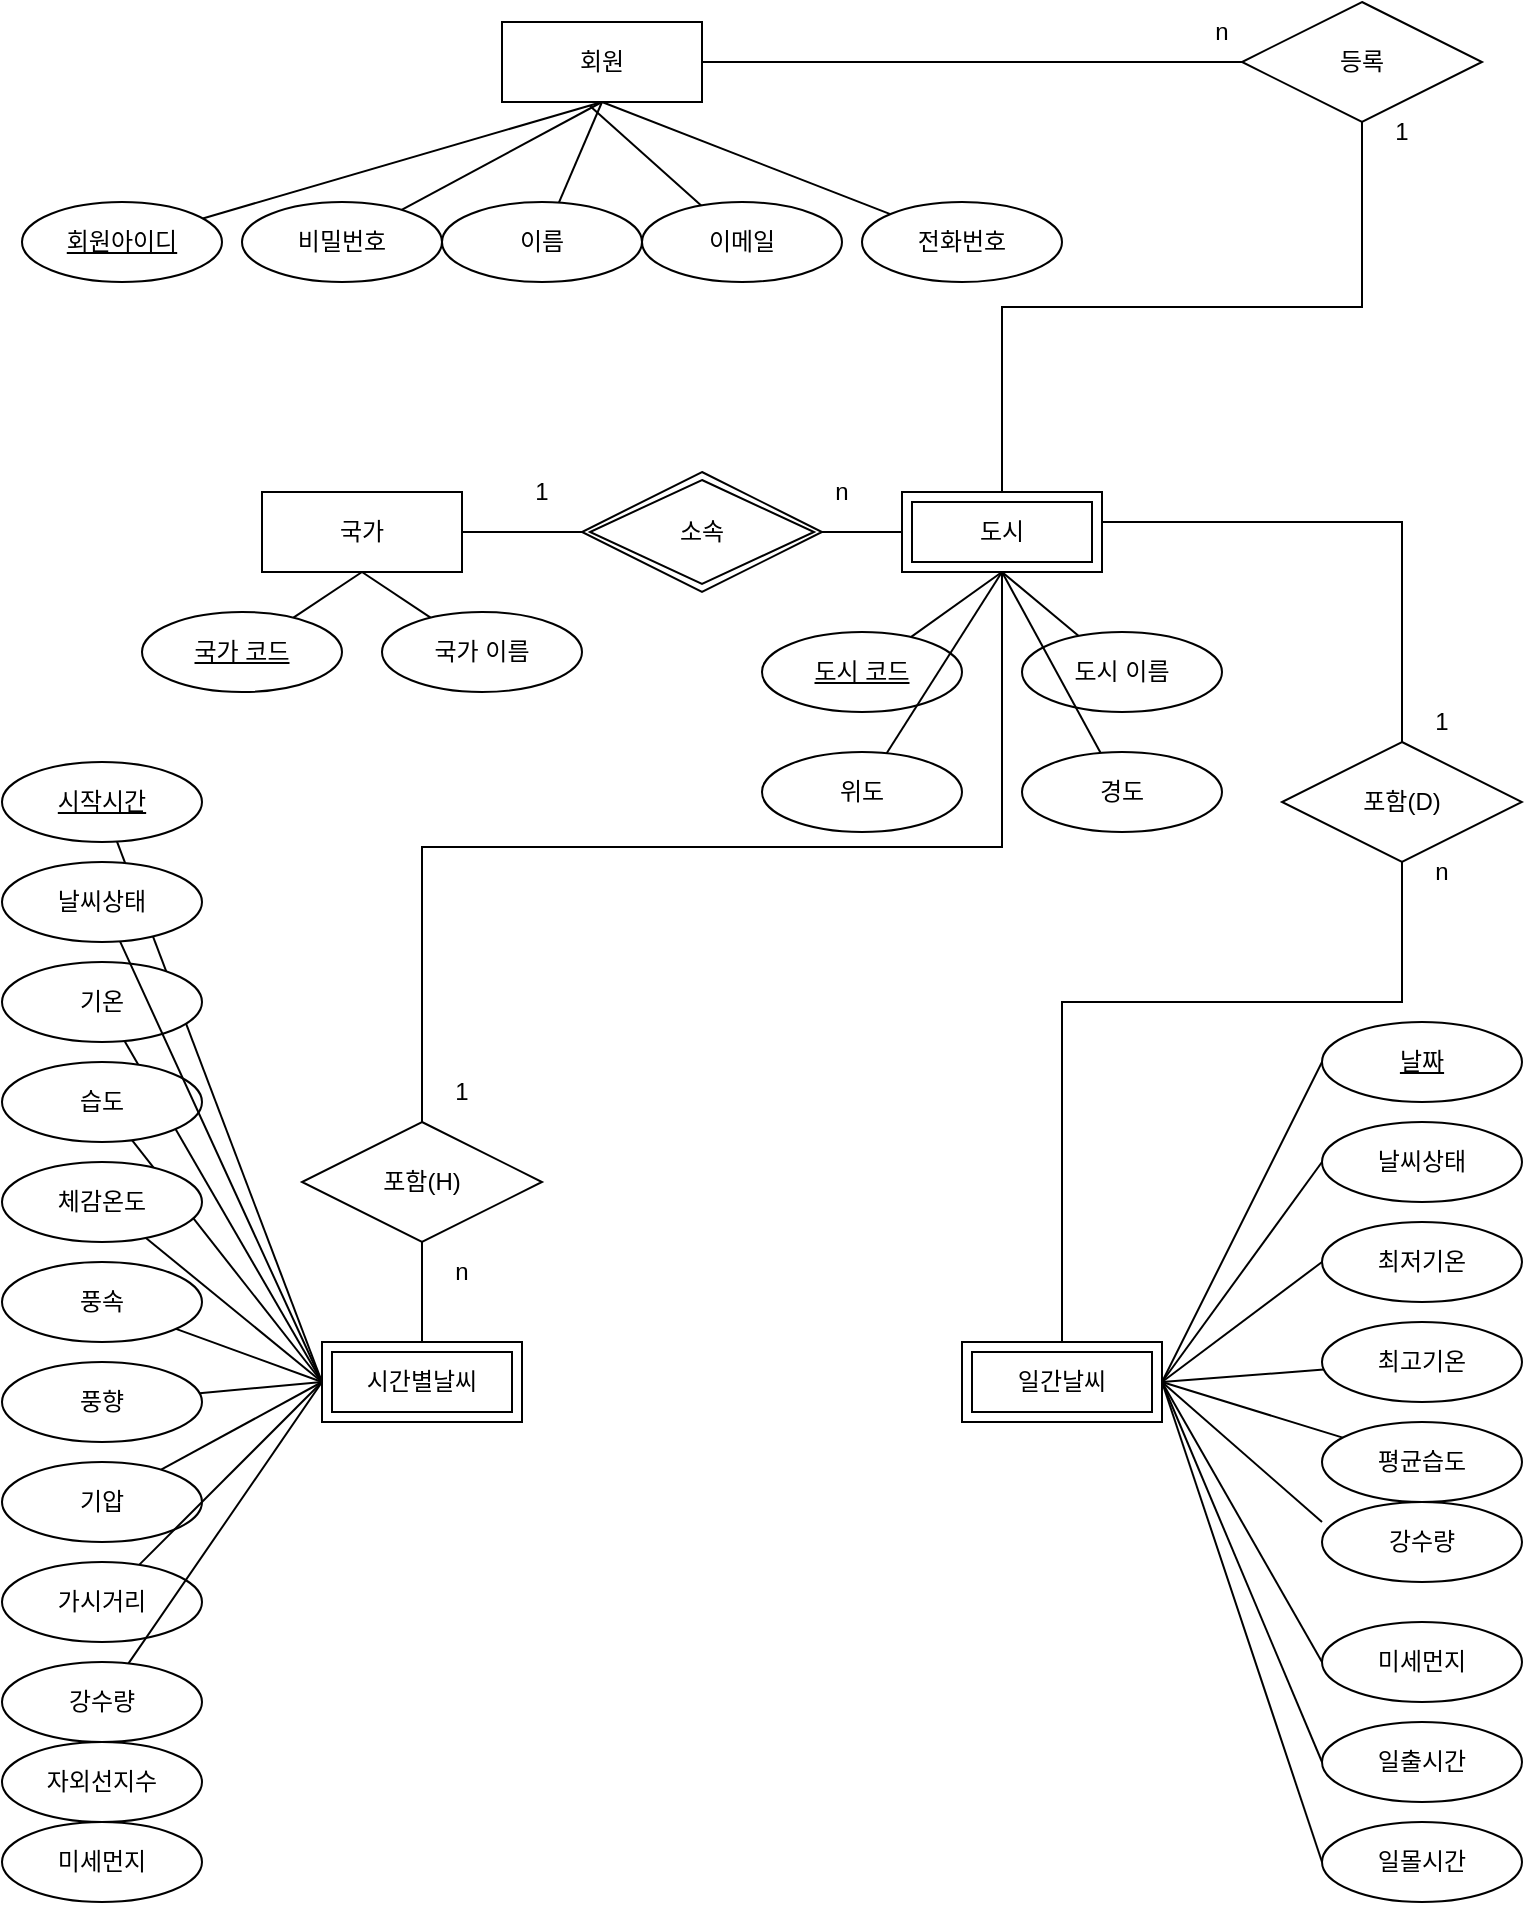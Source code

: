 <mxfile version="18.1.1" type="github">
  <diagram id="R2lEEEUBdFMjLlhIrx00" name="Page-1">
    <mxGraphModel dx="1252" dy="674" grid="1" gridSize="10" guides="1" tooltips="1" connect="1" arrows="1" fold="1" page="1" pageScale="1" pageWidth="850" pageHeight="1100" math="0" shadow="0" extFonts="Permanent Marker^https://fonts.googleapis.com/css?family=Permanent+Marker">
      <root>
        <mxCell id="0" />
        <mxCell id="1" parent="0" />
        <mxCell id="DNe0UOwhw_iVBu4ZQgte-1" value="회원" style="whiteSpace=wrap;html=1;align=center;" parent="1" vertex="1">
          <mxGeometry x="300" y="130" width="100" height="40" as="geometry" />
        </mxCell>
        <mxCell id="DNe0UOwhw_iVBu4ZQgte-2" value="국가" style="whiteSpace=wrap;html=1;align=center;" parent="1" vertex="1">
          <mxGeometry x="180" y="365" width="100" height="40" as="geometry" />
        </mxCell>
        <mxCell id="DNe0UOwhw_iVBu4ZQgte-13" style="edgeStyle=none;rounded=0;orthogonalLoop=1;jettySize=auto;html=1;entryX=0.5;entryY=1;entryDx=0;entryDy=0;endArrow=none;endFill=0;" parent="1" source="DNe0UOwhw_iVBu4ZQgte-7" target="DNe0UOwhw_iVBu4ZQgte-1" edge="1">
          <mxGeometry relative="1" as="geometry" />
        </mxCell>
        <mxCell id="DNe0UOwhw_iVBu4ZQgte-7" value="회원아이디" style="ellipse;whiteSpace=wrap;html=1;align=center;fontStyle=4;" parent="1" vertex="1">
          <mxGeometry x="60" y="220" width="100" height="40" as="geometry" />
        </mxCell>
        <mxCell id="DNe0UOwhw_iVBu4ZQgte-14" style="edgeStyle=none;rounded=0;orthogonalLoop=1;jettySize=auto;html=1;entryX=0.5;entryY=1;entryDx=0;entryDy=0;endArrow=none;endFill=0;" parent="1" source="DNe0UOwhw_iVBu4ZQgte-8" target="DNe0UOwhw_iVBu4ZQgte-1" edge="1">
          <mxGeometry relative="1" as="geometry" />
        </mxCell>
        <mxCell id="DNe0UOwhw_iVBu4ZQgte-8" value="이름" style="ellipse;whiteSpace=wrap;html=1;align=center;" parent="1" vertex="1">
          <mxGeometry x="270" y="220" width="100" height="40" as="geometry" />
        </mxCell>
        <mxCell id="DNe0UOwhw_iVBu4ZQgte-15" style="edgeStyle=none;rounded=0;orthogonalLoop=1;jettySize=auto;html=1;entryX=0.44;entryY=1.05;entryDx=0;entryDy=0;entryPerimeter=0;endArrow=none;endFill=0;" parent="1" source="DNe0UOwhw_iVBu4ZQgte-9" target="DNe0UOwhw_iVBu4ZQgte-1" edge="1">
          <mxGeometry relative="1" as="geometry" />
        </mxCell>
        <mxCell id="DNe0UOwhw_iVBu4ZQgte-9" value="이메일" style="ellipse;whiteSpace=wrap;html=1;align=center;" parent="1" vertex="1">
          <mxGeometry x="370" y="220" width="100" height="40" as="geometry" />
        </mxCell>
        <mxCell id="DNe0UOwhw_iVBu4ZQgte-16" style="edgeStyle=none;rounded=0;orthogonalLoop=1;jettySize=auto;html=1;entryX=0.5;entryY=1;entryDx=0;entryDy=0;endArrow=none;endFill=0;" parent="1" source="DNe0UOwhw_iVBu4ZQgte-10" target="DNe0UOwhw_iVBu4ZQgte-1" edge="1">
          <mxGeometry relative="1" as="geometry" />
        </mxCell>
        <mxCell id="DNe0UOwhw_iVBu4ZQgte-10" value="전화번호" style="ellipse;whiteSpace=wrap;html=1;align=center;" parent="1" vertex="1">
          <mxGeometry x="480" y="220" width="100" height="40" as="geometry" />
        </mxCell>
        <mxCell id="DNe0UOwhw_iVBu4ZQgte-29" style="edgeStyle=none;rounded=0;orthogonalLoop=1;jettySize=auto;html=1;entryX=0.5;entryY=1;entryDx=0;entryDy=0;endArrow=none;endFill=0;" parent="1" source="DNe0UOwhw_iVBu4ZQgte-18" target="DNe0UOwhw_iVBu4ZQgte-26" edge="1">
          <mxGeometry relative="1" as="geometry" />
        </mxCell>
        <mxCell id="DNe0UOwhw_iVBu4ZQgte-18" value="도시 이름" style="ellipse;whiteSpace=wrap;html=1;align=center;" parent="1" vertex="1">
          <mxGeometry x="560" y="435" width="100" height="40" as="geometry" />
        </mxCell>
        <mxCell id="DNe0UOwhw_iVBu4ZQgte-28" style="edgeStyle=none;rounded=0;orthogonalLoop=1;jettySize=auto;html=1;entryX=0.5;entryY=1;entryDx=0;entryDy=0;endArrow=none;endFill=0;" parent="1" source="DNe0UOwhw_iVBu4ZQgte-19" target="DNe0UOwhw_iVBu4ZQgte-26" edge="1">
          <mxGeometry relative="1" as="geometry" />
        </mxCell>
        <mxCell id="DNe0UOwhw_iVBu4ZQgte-19" value="도시 코드" style="ellipse;whiteSpace=wrap;html=1;align=center;fontStyle=4;" parent="1" vertex="1">
          <mxGeometry x="430" y="435" width="100" height="40" as="geometry" />
        </mxCell>
        <mxCell id="DNe0UOwhw_iVBu4ZQgte-22" style="edgeStyle=none;rounded=0;orthogonalLoop=1;jettySize=auto;html=1;entryX=0.5;entryY=1;entryDx=0;entryDy=0;endArrow=none;endFill=0;" parent="1" source="DNe0UOwhw_iVBu4ZQgte-20" target="DNe0UOwhw_iVBu4ZQgte-2" edge="1">
          <mxGeometry relative="1" as="geometry" />
        </mxCell>
        <mxCell id="DNe0UOwhw_iVBu4ZQgte-20" value="국가 코드" style="ellipse;whiteSpace=wrap;html=1;align=center;fontStyle=4;" parent="1" vertex="1">
          <mxGeometry x="120" y="425" width="100" height="40" as="geometry" />
        </mxCell>
        <mxCell id="DNe0UOwhw_iVBu4ZQgte-23" style="edgeStyle=none;rounded=0;orthogonalLoop=1;jettySize=auto;html=1;entryX=0.5;entryY=1;entryDx=0;entryDy=0;endArrow=none;endFill=0;" parent="1" source="DNe0UOwhw_iVBu4ZQgte-21" target="DNe0UOwhw_iVBu4ZQgte-2" edge="1">
          <mxGeometry relative="1" as="geometry" />
        </mxCell>
        <mxCell id="DNe0UOwhw_iVBu4ZQgte-21" value="국가 이름" style="ellipse;whiteSpace=wrap;html=1;align=center;" parent="1" vertex="1">
          <mxGeometry x="240" y="425" width="100" height="40" as="geometry" />
        </mxCell>
        <mxCell id="DNe0UOwhw_iVBu4ZQgte-26" value="도시" style="shape=ext;margin=3;double=1;whiteSpace=wrap;html=1;align=center;" parent="1" vertex="1">
          <mxGeometry x="500" y="365" width="100" height="40" as="geometry" />
        </mxCell>
        <mxCell id="DNe0UOwhw_iVBu4ZQgte-35" value="" style="endArrow=none;html=1;rounded=0;exitX=1;exitY=0.5;exitDx=0;exitDy=0;" parent="1" source="DNe0UOwhw_iVBu4ZQgte-2" edge="1">
          <mxGeometry width="50" height="50" relative="1" as="geometry">
            <mxPoint x="280" y="325" as="sourcePoint" />
            <mxPoint x="340" y="385" as="targetPoint" />
          </mxGeometry>
        </mxCell>
        <mxCell id="DNe0UOwhw_iVBu4ZQgte-36" value="" style="endArrow=none;html=1;rounded=0;exitX=1;exitY=0.5;exitDx=0;exitDy=0;entryX=0;entryY=0.5;entryDx=0;entryDy=0;" parent="1" target="DNe0UOwhw_iVBu4ZQgte-26" edge="1">
          <mxGeometry width="50" height="50" relative="1" as="geometry">
            <mxPoint x="460" y="385" as="sourcePoint" />
            <mxPoint x="480" y="415" as="targetPoint" />
          </mxGeometry>
        </mxCell>
        <mxCell id="DNe0UOwhw_iVBu4ZQgte-37" value="1" style="text;html=1;strokeColor=none;fillColor=none;align=center;verticalAlign=middle;whiteSpace=wrap;rounded=0;" parent="1" vertex="1">
          <mxGeometry x="290" y="350" width="60" height="30" as="geometry" />
        </mxCell>
        <mxCell id="DNe0UOwhw_iVBu4ZQgte-38" value="n" style="text;html=1;strokeColor=none;fillColor=none;align=center;verticalAlign=middle;whiteSpace=wrap;rounded=0;" parent="1" vertex="1">
          <mxGeometry x="440" y="350" width="60" height="30" as="geometry" />
        </mxCell>
        <mxCell id="DNe0UOwhw_iVBu4ZQgte-41" style="edgeStyle=none;rounded=0;orthogonalLoop=1;jettySize=auto;html=1;entryX=0.5;entryY=1;entryDx=0;entryDy=0;endArrow=none;endFill=0;" parent="1" source="DNe0UOwhw_iVBu4ZQgte-39" target="DNe0UOwhw_iVBu4ZQgte-26" edge="1">
          <mxGeometry relative="1" as="geometry" />
        </mxCell>
        <mxCell id="DNe0UOwhw_iVBu4ZQgte-39" value="위도" style="ellipse;whiteSpace=wrap;html=1;align=center;" parent="1" vertex="1">
          <mxGeometry x="430" y="495" width="100" height="40" as="geometry" />
        </mxCell>
        <mxCell id="DNe0UOwhw_iVBu4ZQgte-42" style="edgeStyle=none;rounded=0;orthogonalLoop=1;jettySize=auto;html=1;entryX=0.5;entryY=1;entryDx=0;entryDy=0;endArrow=none;endFill=0;" parent="1" source="DNe0UOwhw_iVBu4ZQgte-40" target="DNe0UOwhw_iVBu4ZQgte-26" edge="1">
          <mxGeometry relative="1" as="geometry" />
        </mxCell>
        <mxCell id="DNe0UOwhw_iVBu4ZQgte-40" value="경도" style="ellipse;whiteSpace=wrap;html=1;align=center;" parent="1" vertex="1">
          <mxGeometry x="560" y="495" width="100" height="40" as="geometry" />
        </mxCell>
        <mxCell id="DNe0UOwhw_iVBu4ZQgte-43" value="등록" style="shape=rhombus;perimeter=rhombusPerimeter;whiteSpace=wrap;html=1;align=center;" parent="1" vertex="1">
          <mxGeometry x="670" y="120" width="120" height="60" as="geometry" />
        </mxCell>
        <mxCell id="DNe0UOwhw_iVBu4ZQgte-45" value="" style="endArrow=none;html=1;rounded=0;entryX=0.5;entryY=1;entryDx=0;entryDy=0;exitX=0.5;exitY=0;exitDx=0;exitDy=0;edgeStyle=orthogonalEdgeStyle;" parent="1" source="DNe0UOwhw_iVBu4ZQgte-26" target="DNe0UOwhw_iVBu4ZQgte-43" edge="1">
          <mxGeometry width="50" height="50" relative="1" as="geometry">
            <mxPoint x="720" y="420" as="sourcePoint" />
            <mxPoint x="510" y="340" as="targetPoint" />
          </mxGeometry>
        </mxCell>
        <mxCell id="DNe0UOwhw_iVBu4ZQgte-46" value="" style="endArrow=none;html=1;rounded=0;exitX=1;exitY=0.5;exitDx=0;exitDy=0;entryX=0;entryY=0.5;entryDx=0;entryDy=0;" parent="1" source="DNe0UOwhw_iVBu4ZQgte-1" target="DNe0UOwhw_iVBu4ZQgte-43" edge="1">
          <mxGeometry width="50" height="50" relative="1" as="geometry">
            <mxPoint x="460" y="390" as="sourcePoint" />
            <mxPoint x="640" y="160" as="targetPoint" />
          </mxGeometry>
        </mxCell>
        <mxCell id="DNe0UOwhw_iVBu4ZQgte-47" value="n" style="text;html=1;strokeColor=none;fillColor=none;align=center;verticalAlign=middle;whiteSpace=wrap;rounded=0;" parent="1" vertex="1">
          <mxGeometry x="630" y="120" width="60" height="30" as="geometry" />
        </mxCell>
        <mxCell id="DNe0UOwhw_iVBu4ZQgte-48" value="1" style="text;html=1;strokeColor=none;fillColor=none;align=center;verticalAlign=middle;whiteSpace=wrap;rounded=0;" parent="1" vertex="1">
          <mxGeometry x="720" y="170" width="60" height="30" as="geometry" />
        </mxCell>
        <mxCell id="DNe0UOwhw_iVBu4ZQgte-60" style="edgeStyle=none;rounded=0;orthogonalLoop=1;jettySize=auto;html=1;entryX=0;entryY=0.5;entryDx=0;entryDy=0;endArrow=none;endFill=0;" parent="1" source="DNe0UOwhw_iVBu4ZQgte-50" edge="1">
          <mxGeometry relative="1" as="geometry">
            <mxPoint x="210" y="810" as="targetPoint" />
          </mxGeometry>
        </mxCell>
        <mxCell id="DNe0UOwhw_iVBu4ZQgte-50" value="시작시간" style="ellipse;whiteSpace=wrap;html=1;align=center;fontStyle=4" parent="1" vertex="1">
          <mxGeometry x="50" y="500" width="100" height="40" as="geometry" />
        </mxCell>
        <mxCell id="DNe0UOwhw_iVBu4ZQgte-62" style="edgeStyle=none;rounded=0;orthogonalLoop=1;jettySize=auto;html=1;entryX=0;entryY=0.5;entryDx=0;entryDy=0;endArrow=none;endFill=0;" parent="1" source="DNe0UOwhw_iVBu4ZQgte-51" edge="1">
          <mxGeometry relative="1" as="geometry">
            <mxPoint x="210" y="810" as="targetPoint" />
          </mxGeometry>
        </mxCell>
        <mxCell id="DNe0UOwhw_iVBu4ZQgte-51" value="기온" style="ellipse;whiteSpace=wrap;html=1;align=center;" parent="1" vertex="1">
          <mxGeometry x="50" y="600" width="100" height="40" as="geometry" />
        </mxCell>
        <mxCell id="DNe0UOwhw_iVBu4ZQgte-63" style="edgeStyle=none;rounded=0;orthogonalLoop=1;jettySize=auto;html=1;entryX=0;entryY=0.5;entryDx=0;entryDy=0;endArrow=none;endFill=0;" parent="1" source="DNe0UOwhw_iVBu4ZQgte-52" edge="1">
          <mxGeometry relative="1" as="geometry">
            <mxPoint x="210" y="810" as="targetPoint" />
          </mxGeometry>
        </mxCell>
        <mxCell id="DNe0UOwhw_iVBu4ZQgte-52" value="습도" style="ellipse;whiteSpace=wrap;html=1;align=center;" parent="1" vertex="1">
          <mxGeometry x="50" y="650" width="100" height="40" as="geometry" />
        </mxCell>
        <mxCell id="DNe0UOwhw_iVBu4ZQgte-61" style="edgeStyle=none;rounded=0;orthogonalLoop=1;jettySize=auto;html=1;entryX=0;entryY=0.5;entryDx=0;entryDy=0;endArrow=none;endFill=0;" parent="1" source="DNe0UOwhw_iVBu4ZQgte-53" edge="1">
          <mxGeometry relative="1" as="geometry">
            <mxPoint x="210" y="810" as="targetPoint" />
          </mxGeometry>
        </mxCell>
        <mxCell id="DNe0UOwhw_iVBu4ZQgte-53" value="날씨상태" style="ellipse;whiteSpace=wrap;html=1;align=center;" parent="1" vertex="1">
          <mxGeometry x="50" y="550" width="100" height="40" as="geometry" />
        </mxCell>
        <mxCell id="DNe0UOwhw_iVBu4ZQgte-64" style="edgeStyle=none;rounded=0;orthogonalLoop=1;jettySize=auto;html=1;endArrow=none;endFill=0;" parent="1" source="DNe0UOwhw_iVBu4ZQgte-54" edge="1">
          <mxGeometry relative="1" as="geometry">
            <mxPoint x="210" y="810" as="targetPoint" />
          </mxGeometry>
        </mxCell>
        <mxCell id="DNe0UOwhw_iVBu4ZQgte-54" value="체감온도" style="ellipse;whiteSpace=wrap;html=1;align=center;" parent="1" vertex="1">
          <mxGeometry x="50" y="700" width="100" height="40" as="geometry" />
        </mxCell>
        <mxCell id="DNe0UOwhw_iVBu4ZQgte-65" style="edgeStyle=none;rounded=0;orthogonalLoop=1;jettySize=auto;html=1;entryX=0;entryY=0.5;entryDx=0;entryDy=0;endArrow=none;endFill=0;" parent="1" source="DNe0UOwhw_iVBu4ZQgte-55" edge="1">
          <mxGeometry relative="1" as="geometry">
            <mxPoint x="210" y="810" as="targetPoint" />
          </mxGeometry>
        </mxCell>
        <mxCell id="DNe0UOwhw_iVBu4ZQgte-55" value="풍속" style="ellipse;whiteSpace=wrap;html=1;align=center;" parent="1" vertex="1">
          <mxGeometry x="50" y="750" width="100" height="40" as="geometry" />
        </mxCell>
        <mxCell id="DNe0UOwhw_iVBu4ZQgte-66" style="edgeStyle=none;rounded=0;orthogonalLoop=1;jettySize=auto;html=1;entryX=0;entryY=0.5;entryDx=0;entryDy=0;endArrow=none;endFill=0;" parent="1" source="DNe0UOwhw_iVBu4ZQgte-56" edge="1">
          <mxGeometry relative="1" as="geometry">
            <mxPoint x="210" y="810" as="targetPoint" />
          </mxGeometry>
        </mxCell>
        <mxCell id="DNe0UOwhw_iVBu4ZQgte-56" value="풍향" style="ellipse;whiteSpace=wrap;html=1;align=center;" parent="1" vertex="1">
          <mxGeometry x="50" y="800" width="100" height="40" as="geometry" />
        </mxCell>
        <mxCell id="DNe0UOwhw_iVBu4ZQgte-67" style="edgeStyle=none;rounded=0;orthogonalLoop=1;jettySize=auto;html=1;endArrow=none;endFill=0;" parent="1" source="DNe0UOwhw_iVBu4ZQgte-57" edge="1">
          <mxGeometry relative="1" as="geometry">
            <mxPoint x="210" y="810" as="targetPoint" />
          </mxGeometry>
        </mxCell>
        <mxCell id="DNe0UOwhw_iVBu4ZQgte-57" value="기압" style="ellipse;whiteSpace=wrap;html=1;align=center;" parent="1" vertex="1">
          <mxGeometry x="50" y="850" width="100" height="40" as="geometry" />
        </mxCell>
        <mxCell id="DNe0UOwhw_iVBu4ZQgte-68" style="edgeStyle=none;rounded=0;orthogonalLoop=1;jettySize=auto;html=1;entryX=0;entryY=0.5;entryDx=0;entryDy=0;endArrow=none;endFill=0;" parent="1" source="DNe0UOwhw_iVBu4ZQgte-58" edge="1">
          <mxGeometry relative="1" as="geometry">
            <mxPoint x="210" y="810" as="targetPoint" />
          </mxGeometry>
        </mxCell>
        <mxCell id="DNe0UOwhw_iVBu4ZQgte-58" value="가시거리" style="ellipse;whiteSpace=wrap;html=1;align=center;" parent="1" vertex="1">
          <mxGeometry x="50" y="900" width="100" height="40" as="geometry" />
        </mxCell>
        <mxCell id="DNe0UOwhw_iVBu4ZQgte-79" style="edgeStyle=none;rounded=0;orthogonalLoop=1;jettySize=auto;html=1;startArrow=none;startFill=0;endArrow=none;endFill=0;exitX=0;exitY=0.5;exitDx=0;exitDy=0;" parent="1" source="DNe0UOwhw_iVBu4ZQgte-70" edge="1">
          <mxGeometry relative="1" as="geometry">
            <mxPoint x="630" y="810" as="targetPoint" />
          </mxGeometry>
        </mxCell>
        <mxCell id="DNe0UOwhw_iVBu4ZQgte-70" value="날짜" style="ellipse;whiteSpace=wrap;html=1;align=center;fontStyle=4" parent="1" vertex="1">
          <mxGeometry x="710" y="630" width="100" height="40" as="geometry" />
        </mxCell>
        <mxCell id="DNe0UOwhw_iVBu4ZQgte-80" style="edgeStyle=none;rounded=0;orthogonalLoop=1;jettySize=auto;html=1;entryX=1;entryY=0.5;entryDx=0;entryDy=0;startArrow=none;startFill=0;endArrow=none;endFill=0;exitX=0;exitY=0.5;exitDx=0;exitDy=0;" parent="1" source="DNe0UOwhw_iVBu4ZQgte-71" edge="1">
          <mxGeometry relative="1" as="geometry">
            <mxPoint x="630" y="810" as="targetPoint" />
          </mxGeometry>
        </mxCell>
        <mxCell id="DNe0UOwhw_iVBu4ZQgte-71" value="날씨상태" style="ellipse;whiteSpace=wrap;html=1;align=center;" parent="1" vertex="1">
          <mxGeometry x="710" y="680" width="100" height="40" as="geometry" />
        </mxCell>
        <mxCell id="DNe0UOwhw_iVBu4ZQgte-81" style="edgeStyle=none;rounded=0;orthogonalLoop=1;jettySize=auto;html=1;entryX=1;entryY=0.5;entryDx=0;entryDy=0;startArrow=none;startFill=0;endArrow=none;endFill=0;exitX=0;exitY=0.5;exitDx=0;exitDy=0;" parent="1" source="DNe0UOwhw_iVBu4ZQgte-72" edge="1">
          <mxGeometry relative="1" as="geometry">
            <mxPoint x="630" y="810" as="targetPoint" />
          </mxGeometry>
        </mxCell>
        <mxCell id="DNe0UOwhw_iVBu4ZQgte-72" value="최저기온" style="ellipse;whiteSpace=wrap;html=1;align=center;" parent="1" vertex="1">
          <mxGeometry x="710" y="730" width="100" height="40" as="geometry" />
        </mxCell>
        <mxCell id="DNe0UOwhw_iVBu4ZQgte-82" style="edgeStyle=none;rounded=0;orthogonalLoop=1;jettySize=auto;html=1;entryX=1;entryY=0.5;entryDx=0;entryDy=0;startArrow=none;startFill=0;endArrow=none;endFill=0;" parent="1" source="DNe0UOwhw_iVBu4ZQgte-73" edge="1">
          <mxGeometry relative="1" as="geometry">
            <mxPoint x="630" y="810" as="targetPoint" />
          </mxGeometry>
        </mxCell>
        <mxCell id="DNe0UOwhw_iVBu4ZQgte-73" value="최고기온" style="ellipse;whiteSpace=wrap;html=1;align=center;" parent="1" vertex="1">
          <mxGeometry x="710" y="780" width="100" height="40" as="geometry" />
        </mxCell>
        <mxCell id="DNe0UOwhw_iVBu4ZQgte-83" style="edgeStyle=none;rounded=0;orthogonalLoop=1;jettySize=auto;html=1;entryX=1;entryY=0.5;entryDx=0;entryDy=0;startArrow=none;startFill=0;endArrow=none;endFill=0;" parent="1" source="DNe0UOwhw_iVBu4ZQgte-74" edge="1">
          <mxGeometry relative="1" as="geometry">
            <mxPoint x="630" y="810" as="targetPoint" />
          </mxGeometry>
        </mxCell>
        <mxCell id="DNe0UOwhw_iVBu4ZQgte-74" value="평균습도" style="ellipse;whiteSpace=wrap;html=1;align=center;" parent="1" vertex="1">
          <mxGeometry x="710" y="830" width="100" height="40" as="geometry" />
        </mxCell>
        <mxCell id="DNe0UOwhw_iVBu4ZQgte-84" style="edgeStyle=none;rounded=0;orthogonalLoop=1;jettySize=auto;html=1;entryX=1;entryY=0.5;entryDx=0;entryDy=0;startArrow=none;startFill=0;endArrow=none;endFill=0;exitX=0;exitY=0.5;exitDx=0;exitDy=0;" parent="1" source="DNe0UOwhw_iVBu4ZQgte-75" edge="1">
          <mxGeometry relative="1" as="geometry">
            <mxPoint x="630" y="810" as="targetPoint" />
          </mxGeometry>
        </mxCell>
        <mxCell id="DNe0UOwhw_iVBu4ZQgte-75" value="일출시간" style="ellipse;whiteSpace=wrap;html=1;align=center;" parent="1" vertex="1">
          <mxGeometry x="710" y="980" width="100" height="40" as="geometry" />
        </mxCell>
        <mxCell id="DNe0UOwhw_iVBu4ZQgte-85" style="edgeStyle=none;rounded=0;orthogonalLoop=1;jettySize=auto;html=1;entryX=1;entryY=0.5;entryDx=0;entryDy=0;startArrow=none;startFill=0;endArrow=none;endFill=0;exitX=0;exitY=0.5;exitDx=0;exitDy=0;" parent="1" source="DNe0UOwhw_iVBu4ZQgte-76" edge="1">
          <mxGeometry relative="1" as="geometry">
            <mxPoint x="630" y="810" as="targetPoint" />
          </mxGeometry>
        </mxCell>
        <mxCell id="DNe0UOwhw_iVBu4ZQgte-76" value="일몰시간" style="ellipse;whiteSpace=wrap;html=1;align=center;" parent="1" vertex="1">
          <mxGeometry x="710" y="1030" width="100" height="40" as="geometry" />
        </mxCell>
        <mxCell id="DNe0UOwhw_iVBu4ZQgte-86" value="포함(H)" style="shape=rhombus;perimeter=rhombusPerimeter;whiteSpace=wrap;html=1;align=center;" parent="1" vertex="1">
          <mxGeometry x="200" y="680" width="120" height="60" as="geometry" />
        </mxCell>
        <mxCell id="DNe0UOwhw_iVBu4ZQgte-87" value="포함(D)" style="shape=rhombus;perimeter=rhombusPerimeter;whiteSpace=wrap;html=1;align=center;" parent="1" vertex="1">
          <mxGeometry x="690" y="490" width="120" height="60" as="geometry" />
        </mxCell>
        <mxCell id="DNe0UOwhw_iVBu4ZQgte-88" value="" style="endArrow=none;html=1;rounded=0;entryX=0.5;entryY=0;entryDx=0;entryDy=0;exitX=0.5;exitY=1;exitDx=0;exitDy=0;edgeStyle=orthogonalEdgeStyle;" parent="1" source="DNe0UOwhw_iVBu4ZQgte-26" target="DNe0UOwhw_iVBu4ZQgte-86" edge="1">
          <mxGeometry width="50" height="50" relative="1" as="geometry">
            <mxPoint x="460" y="550" as="sourcePoint" />
            <mxPoint x="510" y="500" as="targetPoint" />
          </mxGeometry>
        </mxCell>
        <mxCell id="DNe0UOwhw_iVBu4ZQgte-89" value="" style="endArrow=none;html=1;rounded=0;exitX=0.5;exitY=1;exitDx=0;exitDy=0;entryX=0.5;entryY=0;entryDx=0;entryDy=0;" parent="1" source="DNe0UOwhw_iVBu4ZQgte-86" edge="1">
          <mxGeometry width="50" height="50" relative="1" as="geometry">
            <mxPoint x="460" y="550" as="sourcePoint" />
            <mxPoint x="260" y="790" as="targetPoint" />
          </mxGeometry>
        </mxCell>
        <mxCell id="DNe0UOwhw_iVBu4ZQgte-90" value="1" style="text;html=1;strokeColor=none;fillColor=none;align=center;verticalAlign=middle;whiteSpace=wrap;rounded=0;" parent="1" vertex="1">
          <mxGeometry x="250" y="650" width="60" height="30" as="geometry" />
        </mxCell>
        <mxCell id="DNe0UOwhw_iVBu4ZQgte-91" value="n" style="text;html=1;strokeColor=none;fillColor=none;align=center;verticalAlign=middle;whiteSpace=wrap;rounded=0;" parent="1" vertex="1">
          <mxGeometry x="250" y="740" width="60" height="30" as="geometry" />
        </mxCell>
        <mxCell id="DNe0UOwhw_iVBu4ZQgte-92" value="" style="endArrow=none;html=1;rounded=0;exitX=1;exitY=0.488;exitDx=0;exitDy=0;exitPerimeter=0;edgeStyle=elbowEdgeStyle;elbow=vertical;" parent="1" source="DNe0UOwhw_iVBu4ZQgte-26" target="DNe0UOwhw_iVBu4ZQgte-87" edge="1">
          <mxGeometry width="50" height="50" relative="1" as="geometry">
            <mxPoint x="610" y="384.5" as="sourcePoint" />
            <mxPoint x="790" y="384.5" as="targetPoint" />
            <Array as="points">
              <mxPoint x="680" y="380" />
            </Array>
          </mxGeometry>
        </mxCell>
        <mxCell id="DNe0UOwhw_iVBu4ZQgte-93" value="" style="endArrow=none;html=1;rounded=0;entryX=0.5;entryY=1;entryDx=0;entryDy=0;exitX=0.5;exitY=0;exitDx=0;exitDy=0;edgeStyle=elbowEdgeStyle;elbow=vertical;" parent="1" target="DNe0UOwhw_iVBu4ZQgte-87" edge="1">
          <mxGeometry width="50" height="50" relative="1" as="geometry">
            <mxPoint x="580" y="790" as="sourcePoint" />
            <mxPoint x="510" y="600" as="targetPoint" />
            <Array as="points">
              <mxPoint x="660" y="620" />
            </Array>
          </mxGeometry>
        </mxCell>
        <mxCell id="DNe0UOwhw_iVBu4ZQgte-94" value="1" style="text;html=1;strokeColor=none;fillColor=none;align=center;verticalAlign=middle;whiteSpace=wrap;rounded=0;" parent="1" vertex="1">
          <mxGeometry x="740" y="465" width="60" height="30" as="geometry" />
        </mxCell>
        <mxCell id="DNe0UOwhw_iVBu4ZQgte-95" value="n" style="text;html=1;strokeColor=none;fillColor=none;align=center;verticalAlign=middle;whiteSpace=wrap;rounded=0;" parent="1" vertex="1">
          <mxGeometry x="740" y="540" width="60" height="30" as="geometry" />
        </mxCell>
        <mxCell id="UV0FL3rAqrB38_GYUXxQ-1" value="소속" style="shape=rhombus;double=1;perimeter=rhombusPerimeter;whiteSpace=wrap;html=1;align=center;" parent="1" vertex="1">
          <mxGeometry x="340" y="355" width="120" height="60" as="geometry" />
        </mxCell>
        <mxCell id="UV0FL3rAqrB38_GYUXxQ-5" style="edgeStyle=none;rounded=0;orthogonalLoop=1;jettySize=auto;html=1;entryX=0.5;entryY=1;entryDx=0;entryDy=0;startArrow=none;startFill=0;endArrow=none;endFill=0;" parent="1" source="UV0FL3rAqrB38_GYUXxQ-2" target="DNe0UOwhw_iVBu4ZQgte-1" edge="1">
          <mxGeometry relative="1" as="geometry" />
        </mxCell>
        <mxCell id="UV0FL3rAqrB38_GYUXxQ-2" value="비밀번호" style="ellipse;whiteSpace=wrap;html=1;align=center;" parent="1" vertex="1">
          <mxGeometry x="170" y="220" width="100" height="40" as="geometry" />
        </mxCell>
        <mxCell id="iWhzMI61DdmHOvtYIJ2A-1" style="edgeStyle=none;rounded=0;orthogonalLoop=1;jettySize=auto;html=1;entryX=0;entryY=0.5;entryDx=0;entryDy=0;endArrow=none;endFill=0;" parent="1" source="iWhzMI61DdmHOvtYIJ2A-2" edge="1">
          <mxGeometry relative="1" as="geometry">
            <mxPoint x="210" y="810" as="targetPoint" />
          </mxGeometry>
        </mxCell>
        <mxCell id="iWhzMI61DdmHOvtYIJ2A-2" value="강수량" style="ellipse;whiteSpace=wrap;html=1;align=center;" parent="1" vertex="1">
          <mxGeometry x="50" y="950" width="100" height="40" as="geometry" />
        </mxCell>
        <mxCell id="iWhzMI61DdmHOvtYIJ2A-3" value="자외선지수" style="ellipse;whiteSpace=wrap;html=1;align=center;" parent="1" vertex="1">
          <mxGeometry x="50" y="990" width="100" height="40" as="geometry" />
        </mxCell>
        <mxCell id="iWhzMI61DdmHOvtYIJ2A-4" value="미세먼지" style="ellipse;whiteSpace=wrap;html=1;align=center;" parent="1" vertex="1">
          <mxGeometry x="50" y="1030" width="100" height="40" as="geometry" />
        </mxCell>
        <mxCell id="iWhzMI61DdmHOvtYIJ2A-5" value="강수량" style="ellipse;whiteSpace=wrap;html=1;align=center;" parent="1" vertex="1">
          <mxGeometry x="710" y="870" width="100" height="40" as="geometry" />
        </mxCell>
        <mxCell id="iWhzMI61DdmHOvtYIJ2A-6" value="미세먼지" style="ellipse;whiteSpace=wrap;html=1;align=center;" parent="1" vertex="1">
          <mxGeometry x="710" y="930" width="100" height="40" as="geometry" />
        </mxCell>
        <mxCell id="iWhzMI61DdmHOvtYIJ2A-8" style="edgeStyle=none;rounded=0;orthogonalLoop=1;jettySize=auto;html=1;entryX=1;entryY=0.5;entryDx=0;entryDy=0;startArrow=none;startFill=0;endArrow=none;endFill=0;exitX=0;exitY=0.5;exitDx=0;exitDy=0;" parent="1" source="iWhzMI61DdmHOvtYIJ2A-6" edge="1">
          <mxGeometry relative="1" as="geometry">
            <mxPoint x="756.801" y="990.709" as="sourcePoint" />
            <mxPoint x="630" y="810" as="targetPoint" />
          </mxGeometry>
        </mxCell>
        <mxCell id="iWhzMI61DdmHOvtYIJ2A-9" style="edgeStyle=none;rounded=0;orthogonalLoop=1;jettySize=auto;html=1;startArrow=none;startFill=0;endArrow=none;endFill=0;exitX=0;exitY=0.25;exitDx=0;exitDy=0;exitPerimeter=0;entryX=1;entryY=0.5;entryDx=0;entryDy=0;" parent="1" source="iWhzMI61DdmHOvtYIJ2A-5" edge="1">
          <mxGeometry relative="1" as="geometry">
            <mxPoint x="730.369" y="847.806" as="sourcePoint" />
            <mxPoint x="630" y="810" as="targetPoint" />
          </mxGeometry>
        </mxCell>
        <mxCell id="BU3_wk6cc2Ri2fSrF2pi-1" value="일간날씨" style="shape=ext;margin=3;double=1;whiteSpace=wrap;html=1;align=center;" vertex="1" parent="1">
          <mxGeometry x="530" y="790" width="100" height="40" as="geometry" />
        </mxCell>
        <mxCell id="BU3_wk6cc2Ri2fSrF2pi-2" value="시간별날씨" style="shape=ext;margin=3;double=1;whiteSpace=wrap;html=1;align=center;" vertex="1" parent="1">
          <mxGeometry x="210" y="790" width="100" height="40" as="geometry" />
        </mxCell>
      </root>
    </mxGraphModel>
  </diagram>
</mxfile>
